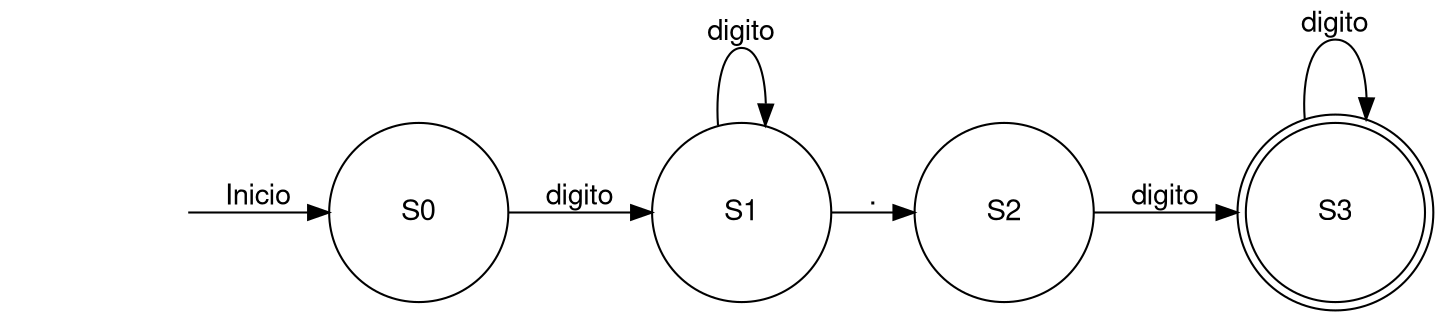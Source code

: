 digraph finite_state_machine {
fontname="Helvetica,Arial,sans-serif"
node [fontname="Helvetica,Arial,sans-serif"]
edge [fontname="Helvetica,Arial,sans-serif"]
rankdir=LR;
nodesep=0.5;
node [shape = circle width = "1.2"]
S[shape=plaintext, label= ""]
S0
S1
S2
S3[shape = doublecircle]
S -> S0 [label = "Inicio"];
S0 -> S1 [label = "digito"];
S1 -> S1 [label = "digito"];
S1 -> S2 [label = "."];
S2 -> S3 [label = "digito"];
S3 -> S3 [label = "digito"];
}
